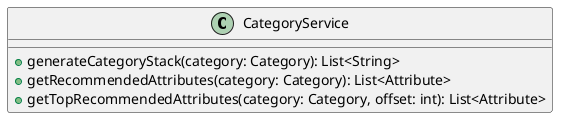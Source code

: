 @startuml

class CategoryService {
  + generateCategoryStack(category: Category): List<String>
  + getRecommendedAttributes(category: Category): List<Attribute>
  + getTopRecommendedAttributes(category: Category, offset: int): List<Attribute>
}

@enduml
